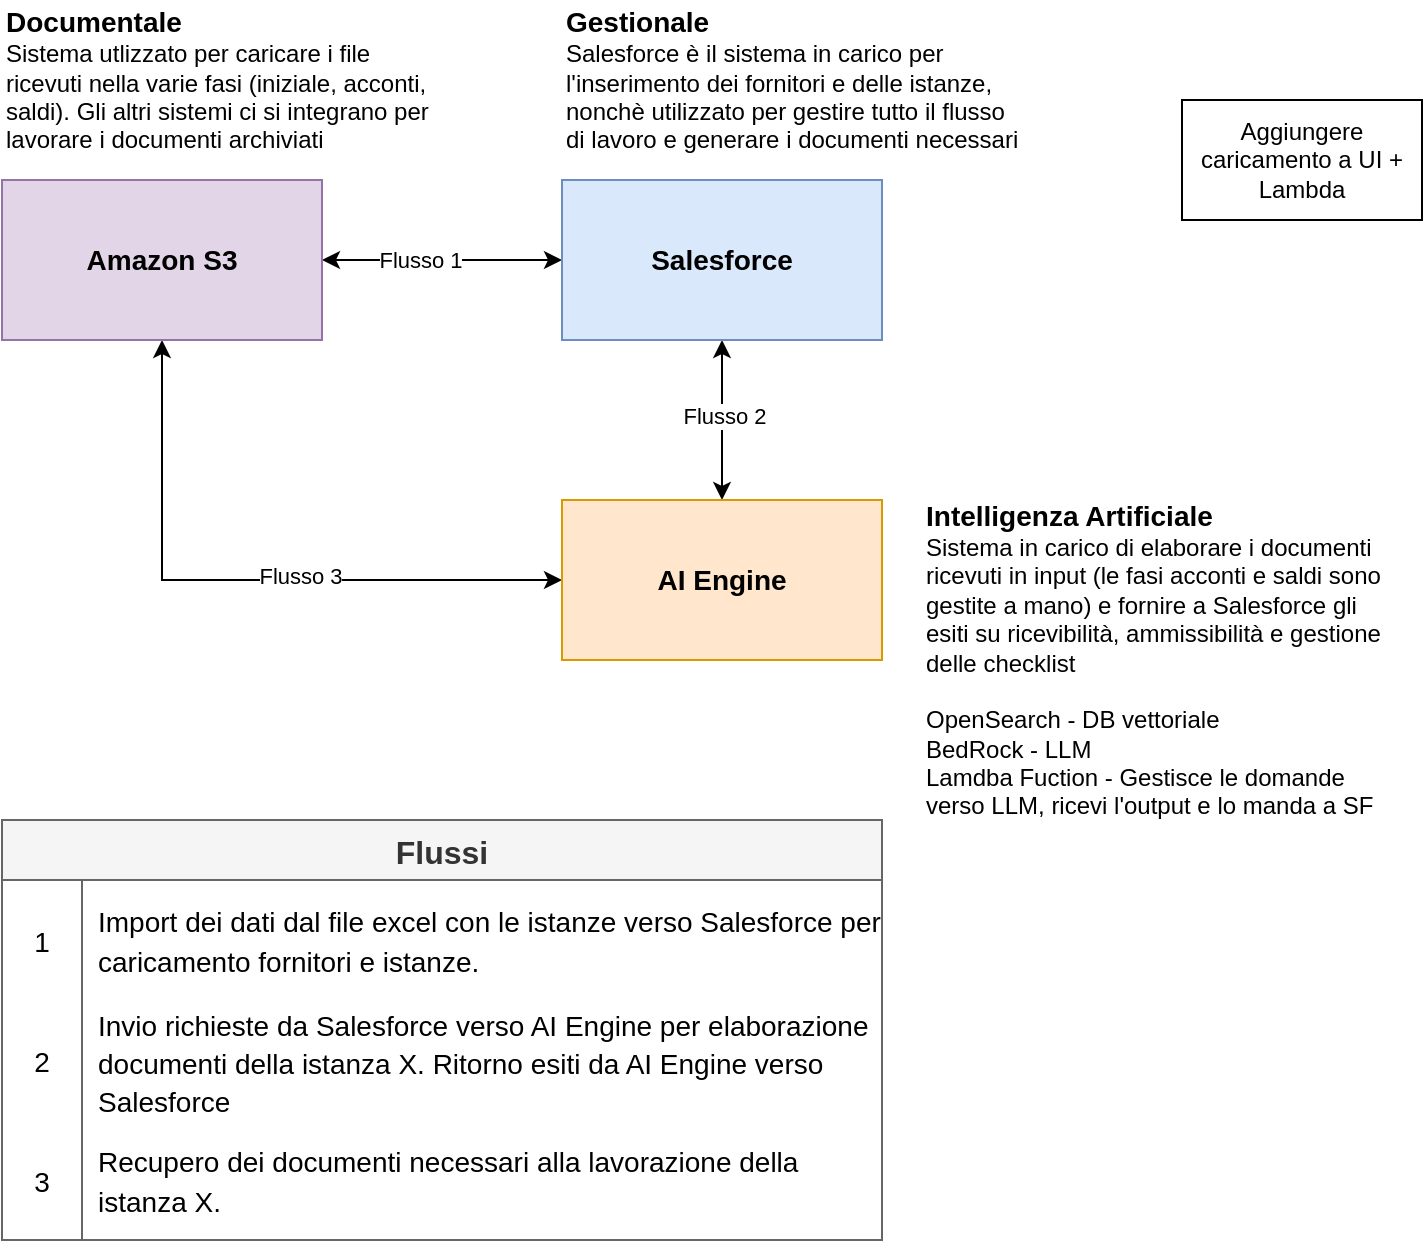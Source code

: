 <mxfile version="25.0.3">
  <diagram name="Page-1" id="cohj8z8S4m5TxLio4ceR">
    <mxGraphModel dx="1434" dy="746" grid="1" gridSize="10" guides="1" tooltips="1" connect="1" arrows="1" fold="1" page="1" pageScale="1" pageWidth="827" pageHeight="1169" math="0" shadow="0">
      <root>
        <mxCell id="0" />
        <mxCell id="1" parent="0" />
        <mxCell id="AAG1v3WY4wcVgF360aav-14" style="edgeStyle=orthogonalEdgeStyle;rounded=0;orthogonalLoop=1;jettySize=auto;html=1;exitX=1;exitY=0.5;exitDx=0;exitDy=0;entryX=0;entryY=0.5;entryDx=0;entryDy=0;startArrow=classic;startFill=1;" parent="1" source="AAG1v3WY4wcVgF360aav-1" target="AAG1v3WY4wcVgF360aav-3" edge="1">
          <mxGeometry relative="1" as="geometry" />
        </mxCell>
        <mxCell id="AAG1v3WY4wcVgF360aav-16" value="Flusso 1" style="edgeLabel;html=1;align=center;verticalAlign=middle;resizable=0;points=[];" parent="AAG1v3WY4wcVgF360aav-14" vertex="1" connectable="0">
          <mxGeometry x="-0.183" relative="1" as="geometry">
            <mxPoint as="offset" />
          </mxGeometry>
        </mxCell>
        <mxCell id="AAG1v3WY4wcVgF360aav-15" style="edgeStyle=orthogonalEdgeStyle;rounded=0;orthogonalLoop=1;jettySize=auto;html=1;exitX=0.5;exitY=1;exitDx=0;exitDy=0;entryX=0;entryY=0.5;entryDx=0;entryDy=0;startArrow=classic;startFill=1;" parent="1" source="AAG1v3WY4wcVgF360aav-1" target="AAG1v3WY4wcVgF360aav-5" edge="1">
          <mxGeometry relative="1" as="geometry" />
        </mxCell>
        <mxCell id="AAG1v3WY4wcVgF360aav-18" value="Flusso 3" style="edgeLabel;html=1;align=center;verticalAlign=middle;resizable=0;points=[];" parent="AAG1v3WY4wcVgF360aav-15" vertex="1" connectable="0">
          <mxGeometry x="0.181" y="2" relative="1" as="geometry">
            <mxPoint as="offset" />
          </mxGeometry>
        </mxCell>
        <mxCell id="AAG1v3WY4wcVgF360aav-1" value="&lt;b&gt;&lt;font style=&quot;font-size: 14px;&quot;&gt;Amazon S3&lt;/font&gt;&lt;/b&gt;" style="rounded=0;whiteSpace=wrap;html=1;fillColor=#e1d5e7;strokeColor=#9673a6;" parent="1" vertex="1">
          <mxGeometry x="80" y="120" width="160" height="80" as="geometry" />
        </mxCell>
        <mxCell id="AAG1v3WY4wcVgF360aav-13" style="edgeStyle=orthogonalEdgeStyle;rounded=0;orthogonalLoop=1;jettySize=auto;html=1;exitX=0.5;exitY=1;exitDx=0;exitDy=0;entryX=0.5;entryY=0;entryDx=0;entryDy=0;startArrow=classic;startFill=1;" parent="1" source="AAG1v3WY4wcVgF360aav-3" target="AAG1v3WY4wcVgF360aav-5" edge="1">
          <mxGeometry relative="1" as="geometry" />
        </mxCell>
        <mxCell id="AAG1v3WY4wcVgF360aav-17" value="Flusso 2" style="edgeLabel;html=1;align=center;verticalAlign=middle;resizable=0;points=[];" parent="AAG1v3WY4wcVgF360aav-13" vertex="1" connectable="0">
          <mxGeometry x="-0.05" y="1" relative="1" as="geometry">
            <mxPoint as="offset" />
          </mxGeometry>
        </mxCell>
        <mxCell id="AAG1v3WY4wcVgF360aav-3" value="&lt;b&gt;&lt;font style=&quot;font-size: 14px;&quot;&gt;Salesforce&lt;/font&gt;&lt;/b&gt;" style="rounded=0;whiteSpace=wrap;html=1;fillColor=#dae8fc;strokeColor=#6c8ebf;" parent="1" vertex="1">
          <mxGeometry x="360" y="120" width="160" height="80" as="geometry" />
        </mxCell>
        <mxCell id="AAG1v3WY4wcVgF360aav-5" value="&lt;b&gt;&lt;font style=&quot;font-size: 14px;&quot;&gt;AI Engine&lt;/font&gt;&lt;/b&gt;" style="rounded=0;whiteSpace=wrap;html=1;fillColor=#ffe6cc;strokeColor=#d79b00;" parent="1" vertex="1">
          <mxGeometry x="360" y="280" width="160" height="80" as="geometry" />
        </mxCell>
        <mxCell id="AAG1v3WY4wcVgF360aav-21" value="&lt;b&gt;&lt;font style=&quot;font-size: 14px;&quot;&gt;Documentale&lt;/font&gt;&lt;/b&gt;&lt;div&gt;Sistema utlizzato per caricare i file ricevuti nella varie fasi (iniziale, acconti, saldi). Gli altri sistemi ci si integrano per lavorare i documenti archiviati&lt;/div&gt;" style="text;html=1;align=left;verticalAlign=middle;whiteSpace=wrap;rounded=0;" parent="1" vertex="1">
          <mxGeometry x="80" y="30" width="220" height="80" as="geometry" />
        </mxCell>
        <mxCell id="AAG1v3WY4wcVgF360aav-22" value="&lt;div&gt;&lt;span style=&quot;font-size: 14px;&quot;&gt;&lt;b&gt;Gestionale&lt;/b&gt;&lt;/span&gt;&lt;/div&gt;&lt;div&gt;Salesforce è il sistema in carico per l&#39;inserimento dei fornitori e delle istanze, nonchè utilizzato per gestire tutto il flusso di lavoro e generare i documenti necessari&lt;/div&gt;" style="text;html=1;align=left;verticalAlign=middle;whiteSpace=wrap;rounded=0;" parent="1" vertex="1">
          <mxGeometry x="360" y="30" width="230" height="80" as="geometry" />
        </mxCell>
        <mxCell id="AAG1v3WY4wcVgF360aav-23" value="&lt;div&gt;&lt;span style=&quot;font-size: 14px;&quot;&gt;&lt;b&gt;Intelligenza Artificiale&lt;/b&gt;&lt;/span&gt;&lt;/div&gt;&lt;div&gt;Sistema in carico di elaborare i documenti ricevuti in input (le fasi acconti e saldi sono gestite a mano) e fornire a Salesforce gli esiti su ricevibilità, ammissibilità e gestione delle checklist&lt;/div&gt;&lt;div&gt;&lt;br&gt;&lt;/div&gt;&lt;div&gt;OpenSearch - DB vettoriale&lt;/div&gt;&lt;div&gt;BedRock - LLM&lt;/div&gt;&lt;div&gt;Lamdba Fuction - Gestisce le domande verso LLM, ricevi l&#39;output e lo manda a SF&lt;/div&gt;" style="text;html=1;align=left;verticalAlign=middle;whiteSpace=wrap;rounded=0;" parent="1" vertex="1">
          <mxGeometry x="540" y="280" width="230" height="160" as="geometry" />
        </mxCell>
        <mxCell id="AAG1v3WY4wcVgF360aav-29" value="Flussi" style="shape=table;startSize=30;container=1;collapsible=0;childLayout=tableLayout;fixedRows=1;rowLines=0;fontStyle=1;strokeColor=#666666;fontSize=16;fillColor=#f5f5f5;fontColor=#333333;" parent="1" vertex="1">
          <mxGeometry x="80" y="440" width="440" height="210" as="geometry" />
        </mxCell>
        <mxCell id="AAG1v3WY4wcVgF360aav-30" value="" style="shape=tableRow;horizontal=0;startSize=0;swimlaneHead=0;swimlaneBody=0;top=0;left=0;bottom=0;right=0;collapsible=0;dropTarget=0;fillColor=none;points=[[0,0.5],[1,0.5]];portConstraint=eastwest;strokeColor=inherit;fontSize=16;" parent="AAG1v3WY4wcVgF360aav-29" vertex="1">
          <mxGeometry y="30" width="440" height="60" as="geometry" />
        </mxCell>
        <mxCell id="AAG1v3WY4wcVgF360aav-31" value="&lt;font style=&quot;font-size: 14px;&quot;&gt;1&lt;/font&gt;" style="shape=partialRectangle;html=1;whiteSpace=wrap;connectable=0;fillColor=none;top=0;left=0;bottom=0;right=0;overflow=hidden;pointerEvents=1;strokeColor=inherit;fontSize=16;" parent="AAG1v3WY4wcVgF360aav-30" vertex="1">
          <mxGeometry width="40" height="60" as="geometry">
            <mxRectangle width="40" height="60" as="alternateBounds" />
          </mxGeometry>
        </mxCell>
        <mxCell id="AAG1v3WY4wcVgF360aav-32" value="&lt;span style=&quot;font-size: 14px;&quot;&gt;Import dei dati dal file excel con le istanze verso Salesforce per caricamento fornitori e istanze.&lt;/span&gt;" style="shape=partialRectangle;html=1;whiteSpace=wrap;connectable=0;fillColor=none;top=0;left=0;bottom=0;right=0;align=left;spacingLeft=6;overflow=hidden;strokeColor=inherit;fontSize=16;" parent="AAG1v3WY4wcVgF360aav-30" vertex="1">
          <mxGeometry x="40" width="400" height="60" as="geometry">
            <mxRectangle width="400" height="60" as="alternateBounds" />
          </mxGeometry>
        </mxCell>
        <mxCell id="AAG1v3WY4wcVgF360aav-33" value="" style="shape=tableRow;horizontal=0;startSize=0;swimlaneHead=0;swimlaneBody=0;top=0;left=0;bottom=0;right=0;collapsible=0;dropTarget=0;fillColor=none;points=[[0,0.5],[1,0.5]];portConstraint=eastwest;strokeColor=inherit;fontSize=16;" parent="AAG1v3WY4wcVgF360aav-29" vertex="1">
          <mxGeometry y="90" width="440" height="60" as="geometry" />
        </mxCell>
        <mxCell id="AAG1v3WY4wcVgF360aav-34" value="&lt;font style=&quot;font-size: 14px;&quot;&gt;2&lt;/font&gt;" style="shape=partialRectangle;html=1;whiteSpace=wrap;connectable=0;fillColor=none;top=0;left=0;bottom=0;right=0;overflow=hidden;strokeColor=inherit;fontSize=16;" parent="AAG1v3WY4wcVgF360aav-33" vertex="1">
          <mxGeometry width="40" height="60" as="geometry">
            <mxRectangle width="40" height="60" as="alternateBounds" />
          </mxGeometry>
        </mxCell>
        <mxCell id="AAG1v3WY4wcVgF360aav-35" value="&lt;font style=&quot;font-size: 14px;&quot;&gt;Invio richieste da Salesforce verso AI Engine per elaborazione documenti della istanza X. Ritorno esiti da AI Engine verso Salesforce&lt;/font&gt;" style="shape=partialRectangle;html=1;whiteSpace=wrap;connectable=0;fillColor=none;top=0;left=0;bottom=0;right=0;align=left;spacingLeft=6;overflow=hidden;strokeColor=inherit;fontSize=16;" parent="AAG1v3WY4wcVgF360aav-33" vertex="1">
          <mxGeometry x="40" width="400" height="60" as="geometry">
            <mxRectangle width="400" height="60" as="alternateBounds" />
          </mxGeometry>
        </mxCell>
        <mxCell id="AAG1v3WY4wcVgF360aav-36" value="" style="shape=tableRow;horizontal=0;startSize=0;swimlaneHead=0;swimlaneBody=0;top=0;left=0;bottom=0;right=0;collapsible=0;dropTarget=0;fillColor=none;points=[[0,0.5],[1,0.5]];portConstraint=eastwest;strokeColor=inherit;fontSize=16;" parent="AAG1v3WY4wcVgF360aav-29" vertex="1">
          <mxGeometry y="150" width="440" height="60" as="geometry" />
        </mxCell>
        <mxCell id="AAG1v3WY4wcVgF360aav-37" value="&lt;font style=&quot;font-size: 14px;&quot;&gt;3&lt;/font&gt;" style="shape=partialRectangle;html=1;whiteSpace=wrap;connectable=0;fillColor=none;top=0;left=0;bottom=0;right=0;overflow=hidden;strokeColor=inherit;fontSize=16;" parent="AAG1v3WY4wcVgF360aav-36" vertex="1">
          <mxGeometry width="40" height="60" as="geometry">
            <mxRectangle width="40" height="60" as="alternateBounds" />
          </mxGeometry>
        </mxCell>
        <mxCell id="AAG1v3WY4wcVgF360aav-38" value="&lt;font style=&quot;font-size: 14px;&quot;&gt;Recupero dei documenti necessari alla lavorazione della istanza X.&lt;/font&gt;" style="shape=partialRectangle;html=1;whiteSpace=wrap;connectable=0;fillColor=none;top=0;left=0;bottom=0;right=0;align=left;spacingLeft=6;overflow=hidden;strokeColor=inherit;fontSize=16;" parent="AAG1v3WY4wcVgF360aav-36" vertex="1">
          <mxGeometry x="40" width="400" height="60" as="geometry">
            <mxRectangle width="400" height="60" as="alternateBounds" />
          </mxGeometry>
        </mxCell>
        <mxCell id="9CpHN38B6ga7ZRFHG8aR-2" value="Aggiungere caricamento a UI + Lambda" style="rounded=0;whiteSpace=wrap;html=1;" vertex="1" parent="1">
          <mxGeometry x="670" y="80" width="120" height="60" as="geometry" />
        </mxCell>
      </root>
    </mxGraphModel>
  </diagram>
</mxfile>
